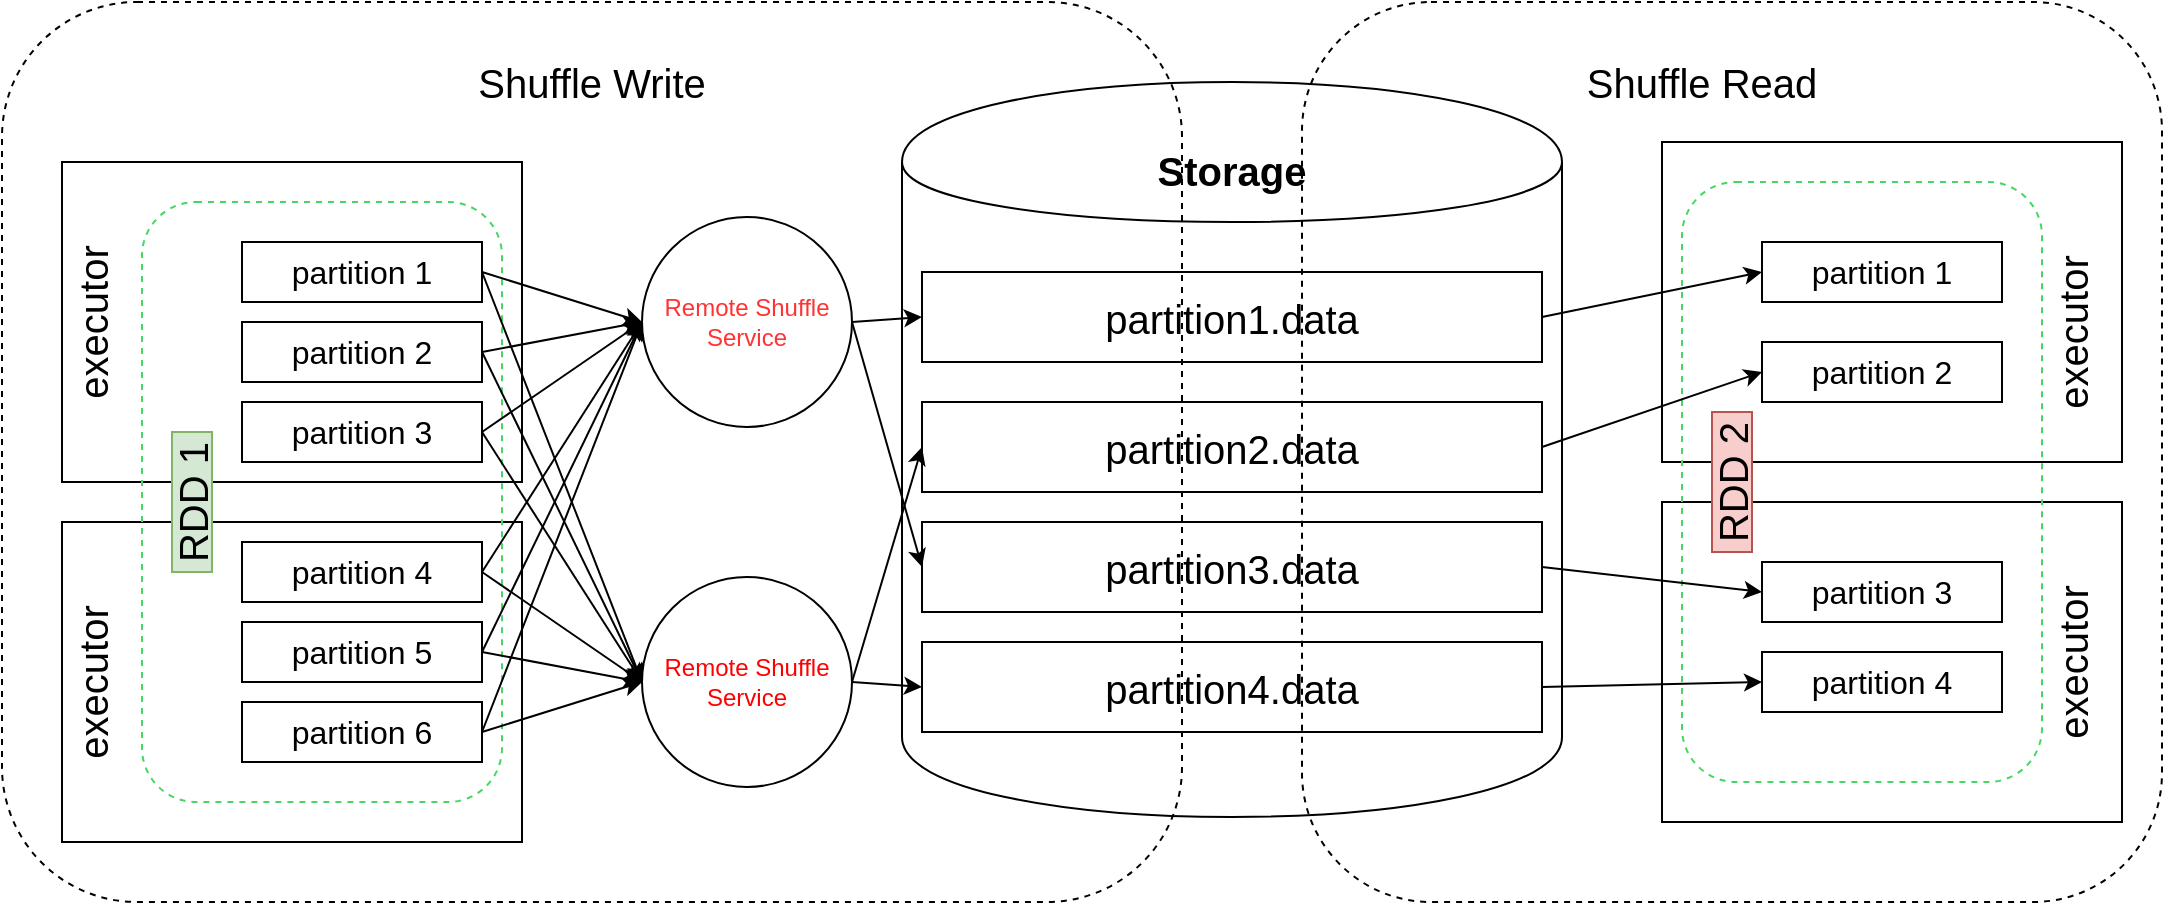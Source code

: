<mxfile version="12.5.3" type="device"><diagram id="jxdqSaFoj3y1IEimPkyS" name="Page-1"><mxGraphModel dx="1422" dy="822" grid="1" gridSize="10" guides="1" tooltips="1" connect="1" arrows="1" fold="1" page="1" pageScale="1" pageWidth="1169" pageHeight="827" math="0" shadow="0"><root><mxCell id="0"/><mxCell id="1" parent="0"/><mxCell id="ATUlv6onyDDDV6DeTBuR-1" value="" style="rounded=1;whiteSpace=wrap;html=1;dashed=1;fillColor=none;" vertex="1" parent="1"><mxGeometry x="30" y="210" width="590" height="450" as="geometry"/></mxCell><mxCell id="ATUlv6onyDDDV6DeTBuR-2" value="&lt;font style=&quot;font-size: 20px&quot;&gt;Shuffle Write&lt;/font&gt;" style="text;html=1;strokeColor=none;fillColor=none;align=center;verticalAlign=middle;whiteSpace=wrap;rounded=0;dashed=1;" vertex="1" parent="1"><mxGeometry x="240" y="220" width="170" height="60" as="geometry"/></mxCell><mxCell id="ATUlv6onyDDDV6DeTBuR-3" value="" style="rounded=0;whiteSpace=wrap;html=1;fillColor=#ffffff;gradientColor=none;" vertex="1" parent="1"><mxGeometry x="60" y="290" width="230" height="160" as="geometry"/></mxCell><mxCell id="ATUlv6onyDDDV6DeTBuR-5" value="" style="rounded=0;whiteSpace=wrap;html=1;fillColor=#ffffff;" vertex="1" parent="1"><mxGeometry x="60" y="470" width="230" height="160" as="geometry"/></mxCell><mxCell id="ATUlv6onyDDDV6DeTBuR-7" value="&lt;font style=&quot;font-size: 20px&quot;&gt;executor&lt;/font&gt;" style="text;html=1;strokeColor=none;fillColor=none;align=center;verticalAlign=middle;whiteSpace=wrap;rounded=0;portConstraintRotation=0;writing-mode:tb-rl;flipV=1;rotation=270;" vertex="1" parent="1"><mxGeometry x="30" y="360" width="90" height="20" as="geometry"/></mxCell><mxCell id="ATUlv6onyDDDV6DeTBuR-8" value="&lt;font style=&quot;font-size: 20px&quot;&gt;executor&lt;/font&gt;" style="text;html=1;strokeColor=none;fillColor=none;align=center;verticalAlign=middle;whiteSpace=wrap;rounded=0;portConstraintRotation=0;writing-mode:tb-rl;flipV=1;rotation=270;" vertex="1" parent="1"><mxGeometry x="30" y="540" width="90" height="20" as="geometry"/></mxCell><mxCell id="ATUlv6onyDDDV6DeTBuR-10" value="" style="rounded=1;whiteSpace=wrap;html=1;fillColor=none;dashed=1;strokeColor=#45D762;align=center;rotation=0;direction=east;labelPosition=center;verticalLabelPosition=middle;verticalAlign=middle;" vertex="1" parent="1"><mxGeometry x="100" y="310" width="180" height="300" as="geometry"/></mxCell><mxCell id="ATUlv6onyDDDV6DeTBuR-11" value="&lt;font style=&quot;font-size: 16px&quot;&gt;partition 1&lt;/font&gt;" style="rounded=0;whiteSpace=wrap;html=1;fillColor=#ffffff;gradientColor=none;" vertex="1" parent="1"><mxGeometry x="150" y="330" width="120" height="30" as="geometry"/></mxCell><mxCell id="ATUlv6onyDDDV6DeTBuR-13" value="&lt;font style=&quot;font-size: 16px&quot;&gt;partition 2&lt;/font&gt;" style="rounded=0;whiteSpace=wrap;html=1;fillColor=#ffffff;gradientColor=none;" vertex="1" parent="1"><mxGeometry x="150" y="370" width="120" height="30" as="geometry"/></mxCell><mxCell id="ATUlv6onyDDDV6DeTBuR-14" value="&lt;font style=&quot;font-size: 16px&quot;&gt;partition 3&lt;/font&gt;" style="rounded=0;whiteSpace=wrap;html=1;fillColor=#ffffff;gradientColor=none;" vertex="1" parent="1"><mxGeometry x="150" y="410" width="120" height="30" as="geometry"/></mxCell><mxCell id="ATUlv6onyDDDV6DeTBuR-15" value="&lt;font style=&quot;font-size: 16px&quot;&gt;partition 4&lt;/font&gt;" style="rounded=0;whiteSpace=wrap;html=1;fillColor=#ffffff;gradientColor=none;" vertex="1" parent="1"><mxGeometry x="150" y="480" width="120" height="30" as="geometry"/></mxCell><mxCell id="ATUlv6onyDDDV6DeTBuR-16" value="&lt;font style=&quot;font-size: 16px&quot;&gt;partition 5&lt;/font&gt;" style="rounded=0;whiteSpace=wrap;html=1;fillColor=#ffffff;gradientColor=none;" vertex="1" parent="1"><mxGeometry x="150" y="520" width="120" height="30" as="geometry"/></mxCell><mxCell id="ATUlv6onyDDDV6DeTBuR-17" value="&lt;font style=&quot;font-size: 16px&quot;&gt;partition 6&lt;/font&gt;" style="rounded=0;whiteSpace=wrap;html=1;fillColor=#ffffff;gradientColor=none;" vertex="1" parent="1"><mxGeometry x="150" y="560" width="120" height="30" as="geometry"/></mxCell><mxCell id="ATUlv6onyDDDV6DeTBuR-18" value="&lt;font style=&quot;font-size: 20px&quot;&gt;RDD 1&lt;/font&gt;" style="text;html=1;strokeColor=#82b366;fillColor=#d5e8d4;align=center;verticalAlign=middle;whiteSpace=wrap;rounded=0;rotation=270;" vertex="1" parent="1"><mxGeometry x="90" y="450" width="70" height="20" as="geometry"/></mxCell><mxCell id="ATUlv6onyDDDV6DeTBuR-19" value="&lt;font color=&quot;#ff3333&quot;&gt;Remote Shuffle Service&lt;/font&gt;" style="ellipse;whiteSpace=wrap;html=1;aspect=fixed;strokeColor=#000000;fillColor=none;gradientColor=none;fontColor=#45D762;" vertex="1" parent="1"><mxGeometry x="350" y="317.5" width="105" height="105" as="geometry"/></mxCell><mxCell id="ATUlv6onyDDDV6DeTBuR-20" value="&lt;font color=&quot;#ff0000&quot;&gt;Remote Shuffle Service&lt;/font&gt;" style="ellipse;whiteSpace=wrap;html=1;aspect=fixed;strokeColor=#000000;fillColor=none;gradientColor=none;fontColor=#45D762;" vertex="1" parent="1"><mxGeometry x="350" y="497.5" width="105" height="105" as="geometry"/></mxCell><mxCell id="ATUlv6onyDDDV6DeTBuR-27" value="" style="rounded=1;whiteSpace=wrap;html=1;strokeColor=#000000;fillColor=none;gradientColor=none;fontColor=#45D762;dashed=1;" vertex="1" parent="1"><mxGeometry x="680" y="210" width="430" height="450" as="geometry"/></mxCell><mxCell id="ATUlv6onyDDDV6DeTBuR-21" value="" style="shape=cylinder;whiteSpace=wrap;html=1;boundedLbl=1;backgroundOutline=1;strokeColor=#000000;fillColor=none;gradientColor=none;fontColor=#45D762;" vertex="1" parent="1"><mxGeometry x="480" y="250" width="330" height="367.5" as="geometry"/></mxCell><mxCell id="ATUlv6onyDDDV6DeTBuR-28" value="&lt;font style=&quot;font-size: 20px&quot;&gt;Shuffle Read&lt;/font&gt;" style="text;html=1;strokeColor=none;fillColor=none;align=center;verticalAlign=middle;whiteSpace=wrap;rounded=0;dashed=1;" vertex="1" parent="1"><mxGeometry x="795" y="220" width="170" height="60" as="geometry"/></mxCell><mxCell id="ATUlv6onyDDDV6DeTBuR-29" value="" style="rounded=0;whiteSpace=wrap;html=1;fillColor=#ffffff;gradientColor=none;" vertex="1" parent="1"><mxGeometry x="860" y="280" width="230" height="160" as="geometry"/></mxCell><mxCell id="ATUlv6onyDDDV6DeTBuR-30" value="" style="rounded=0;whiteSpace=wrap;html=1;fillColor=#ffffff;" vertex="1" parent="1"><mxGeometry x="860" y="460" width="230" height="160" as="geometry"/></mxCell><mxCell id="ATUlv6onyDDDV6DeTBuR-31" value="" style="rounded=1;whiteSpace=wrap;html=1;fillColor=none;dashed=1;strokeColor=#45D762;align=center;rotation=0;direction=east;labelPosition=center;verticalLabelPosition=middle;verticalAlign=middle;" vertex="1" parent="1"><mxGeometry x="870" y="300" width="180" height="300" as="geometry"/></mxCell><mxCell id="ATUlv6onyDDDV6DeTBuR-32" value="&lt;font style=&quot;font-size: 20px&quot;&gt;RDD 2&lt;/font&gt;" style="text;html=1;strokeColor=#b85450;fillColor=#f8cecc;align=center;verticalAlign=middle;whiteSpace=wrap;rounded=0;rotation=270;" vertex="1" parent="1"><mxGeometry x="860" y="440" width="70" height="20" as="geometry"/></mxCell><mxCell id="ATUlv6onyDDDV6DeTBuR-34" value="&lt;font style=&quot;font-size: 16px&quot;&gt;partition 1&lt;/font&gt;" style="rounded=0;whiteSpace=wrap;html=1;fillColor=#ffffff;gradientColor=none;" vertex="1" parent="1"><mxGeometry x="910" y="330" width="120" height="30" as="geometry"/></mxCell><mxCell id="ATUlv6onyDDDV6DeTBuR-35" value="&lt;font style=&quot;font-size: 16px&quot;&gt;partition 2&lt;/font&gt;" style="rounded=0;whiteSpace=wrap;html=1;fillColor=#ffffff;gradientColor=none;" vertex="1" parent="1"><mxGeometry x="910" y="380" width="120" height="30" as="geometry"/></mxCell><mxCell id="ATUlv6onyDDDV6DeTBuR-36" value="&lt;font style=&quot;font-size: 16px&quot;&gt;partition 3&lt;/font&gt;" style="rounded=0;whiteSpace=wrap;html=1;fillColor=#ffffff;gradientColor=none;" vertex="1" parent="1"><mxGeometry x="910" y="490" width="120" height="30" as="geometry"/></mxCell><mxCell id="ATUlv6onyDDDV6DeTBuR-37" value="&lt;font style=&quot;font-size: 16px&quot;&gt;partition 4&lt;/font&gt;" style="rounded=0;whiteSpace=wrap;html=1;fillColor=#ffffff;gradientColor=none;" vertex="1" parent="1"><mxGeometry x="910" y="535" width="120" height="30" as="geometry"/></mxCell><mxCell id="ATUlv6onyDDDV6DeTBuR-38" value="&lt;font style=&quot;font-size: 20px&quot;&gt;executor&lt;/font&gt;" style="text;html=1;strokeColor=none;fillColor=none;align=center;verticalAlign=middle;whiteSpace=wrap;rounded=0;portConstraintRotation=0;writing-mode:tb-rl;flipV=1;rotation=270;" vertex="1" parent="1"><mxGeometry x="1020" y="365" width="90" height="20" as="geometry"/></mxCell><mxCell id="ATUlv6onyDDDV6DeTBuR-39" value="&lt;font style=&quot;font-size: 20px&quot;&gt;executor&lt;/font&gt;" style="text;html=1;strokeColor=none;fillColor=none;align=center;verticalAlign=middle;whiteSpace=wrap;rounded=0;portConstraintRotation=0;writing-mode:tb-rl;flipV=1;rotation=270;" vertex="1" parent="1"><mxGeometry x="1020" y="530" width="90" height="20" as="geometry"/></mxCell><mxCell id="ATUlv6onyDDDV6DeTBuR-40" value="&lt;font color=&quot;#000000&quot; style=&quot;font-size: 20px&quot;&gt;partition1.data&lt;/font&gt;" style="rounded=0;whiteSpace=wrap;html=1;strokeColor=#000000;fillColor=none;gradientColor=none;fontColor=#45D762;" vertex="1" parent="1"><mxGeometry x="490" y="345" width="310" height="45" as="geometry"/></mxCell><mxCell id="ATUlv6onyDDDV6DeTBuR-45" value="&lt;font color=&quot;#000000&quot; style=&quot;font-size: 20px&quot;&gt;partition2.data&lt;/font&gt;" style="rounded=0;whiteSpace=wrap;html=1;strokeColor=#000000;fillColor=none;gradientColor=none;fontColor=#45D762;" vertex="1" parent="1"><mxGeometry x="490" y="410" width="310" height="45" as="geometry"/></mxCell><mxCell id="ATUlv6onyDDDV6DeTBuR-46" value="&lt;font color=&quot;#000000&quot; style=&quot;font-size: 20px&quot;&gt;partition3.data&lt;/font&gt;" style="rounded=0;whiteSpace=wrap;html=1;strokeColor=#000000;fillColor=none;gradientColor=none;fontColor=#45D762;" vertex="1" parent="1"><mxGeometry x="490" y="470" width="310" height="45" as="geometry"/></mxCell><mxCell id="ATUlv6onyDDDV6DeTBuR-47" value="&lt;font color=&quot;#000000&quot; style=&quot;font-size: 20px&quot;&gt;partition4.data&lt;/font&gt;" style="rounded=0;whiteSpace=wrap;html=1;strokeColor=#000000;fillColor=none;gradientColor=none;fontColor=#45D762;" vertex="1" parent="1"><mxGeometry x="490" y="530" width="310" height="45" as="geometry"/></mxCell><mxCell id="ATUlv6onyDDDV6DeTBuR-48" value="&lt;font color=&quot;#000000&quot; style=&quot;font-size: 20px&quot;&gt;&lt;b&gt;Storage&lt;/b&gt;&lt;/font&gt;" style="text;html=1;strokeColor=none;fillColor=none;align=center;verticalAlign=middle;whiteSpace=wrap;rounded=0;fontColor=#45D762;" vertex="1" parent="1"><mxGeometry x="570" y="270" width="150" height="47.5" as="geometry"/></mxCell><mxCell id="ATUlv6onyDDDV6DeTBuR-49" value="" style="endArrow=classic;html=1;fontColor=#45D762;exitX=1;exitY=0.5;exitDx=0;exitDy=0;entryX=0;entryY=0.5;entryDx=0;entryDy=0;" edge="1" parent="1" source="ATUlv6onyDDDV6DeTBuR-11" target="ATUlv6onyDDDV6DeTBuR-19"><mxGeometry width="50" height="50" relative="1" as="geometry"><mxPoint x="300" y="350" as="sourcePoint"/><mxPoint x="350" y="300" as="targetPoint"/></mxGeometry></mxCell><mxCell id="ATUlv6onyDDDV6DeTBuR-51" value="" style="endArrow=classic;html=1;fontColor=#45D762;exitX=1;exitY=0.5;exitDx=0;exitDy=0;" edge="1" parent="1" source="ATUlv6onyDDDV6DeTBuR-13"><mxGeometry width="50" height="50" relative="1" as="geometry"><mxPoint x="30" y="730" as="sourcePoint"/><mxPoint x="350" y="370" as="targetPoint"/></mxGeometry></mxCell><mxCell id="ATUlv6onyDDDV6DeTBuR-52" value="" style="endArrow=classic;html=1;fontColor=#45D762;exitX=1;exitY=0.5;exitDx=0;exitDy=0;" edge="1" parent="1" source="ATUlv6onyDDDV6DeTBuR-14"><mxGeometry width="50" height="50" relative="1" as="geometry"><mxPoint x="300" y="455" as="sourcePoint"/><mxPoint x="350" y="370" as="targetPoint"/></mxGeometry></mxCell><mxCell id="ATUlv6onyDDDV6DeTBuR-55" value="" style="endArrow=classic;html=1;fontColor=#45D762;exitX=1;exitY=0.5;exitDx=0;exitDy=0;" edge="1" parent="1" source="ATUlv6onyDDDV6DeTBuR-15"><mxGeometry width="50" height="50" relative="1" as="geometry"><mxPoint x="30" y="730" as="sourcePoint"/><mxPoint x="350" y="370" as="targetPoint"/></mxGeometry></mxCell><mxCell id="ATUlv6onyDDDV6DeTBuR-56" value="" style="endArrow=classic;html=1;fontColor=#45D762;exitX=1;exitY=0.5;exitDx=0;exitDy=0;entryX=0;entryY=0.5;entryDx=0;entryDy=0;" edge="1" parent="1" source="ATUlv6onyDDDV6DeTBuR-16" target="ATUlv6onyDDDV6DeTBuR-19"><mxGeometry width="50" height="50" relative="1" as="geometry"><mxPoint x="280" y="505" as="sourcePoint"/><mxPoint x="360" y="380" as="targetPoint"/></mxGeometry></mxCell><mxCell id="ATUlv6onyDDDV6DeTBuR-57" value="" style="endArrow=classic;html=1;fontColor=#45D762;exitX=1;exitY=0.5;exitDx=0;exitDy=0;" edge="1" parent="1" source="ATUlv6onyDDDV6DeTBuR-17"><mxGeometry width="50" height="50" relative="1" as="geometry"><mxPoint x="290" y="515" as="sourcePoint"/><mxPoint x="350" y="370" as="targetPoint"/></mxGeometry></mxCell><mxCell id="ATUlv6onyDDDV6DeTBuR-58" value="" style="endArrow=classic;html=1;fontColor=#45D762;entryX=0;entryY=0.5;entryDx=0;entryDy=0;exitX=1;exitY=0.5;exitDx=0;exitDy=0;" edge="1" parent="1" source="ATUlv6onyDDDV6DeTBuR-11" target="ATUlv6onyDDDV6DeTBuR-20"><mxGeometry width="50" height="50" relative="1" as="geometry"><mxPoint x="270" y="350" as="sourcePoint"/><mxPoint x="80" y="680" as="targetPoint"/></mxGeometry></mxCell><mxCell id="ATUlv6onyDDDV6DeTBuR-59" value="" style="endArrow=classic;html=1;fontColor=#45D762;exitX=1;exitY=0.5;exitDx=0;exitDy=0;" edge="1" parent="1" source="ATUlv6onyDDDV6DeTBuR-13"><mxGeometry width="50" height="50" relative="1" as="geometry"><mxPoint x="280" y="355" as="sourcePoint"/><mxPoint x="350" y="550" as="targetPoint"/></mxGeometry></mxCell><mxCell id="ATUlv6onyDDDV6DeTBuR-60" value="" style="endArrow=classic;html=1;fontColor=#45D762;exitX=1;exitY=0.5;exitDx=0;exitDy=0;" edge="1" parent="1" source="ATUlv6onyDDDV6DeTBuR-14"><mxGeometry width="50" height="50" relative="1" as="geometry"><mxPoint x="270" y="430" as="sourcePoint"/><mxPoint x="350" y="550" as="targetPoint"/></mxGeometry></mxCell><mxCell id="ATUlv6onyDDDV6DeTBuR-61" value="" style="endArrow=classic;html=1;fontColor=#45D762;exitX=1;exitY=0.5;exitDx=0;exitDy=0;" edge="1" parent="1" source="ATUlv6onyDDDV6DeTBuR-15"><mxGeometry width="50" height="50" relative="1" as="geometry"><mxPoint x="30" y="730" as="sourcePoint"/><mxPoint x="350" y="550" as="targetPoint"/></mxGeometry></mxCell><mxCell id="ATUlv6onyDDDV6DeTBuR-62" value="" style="endArrow=classic;html=1;fontColor=#45D762;entryX=0;entryY=0.5;entryDx=0;entryDy=0;exitX=1;exitY=0.5;exitDx=0;exitDy=0;" edge="1" parent="1" source="ATUlv6onyDDDV6DeTBuR-16" target="ATUlv6onyDDDV6DeTBuR-20"><mxGeometry width="50" height="50" relative="1" as="geometry"><mxPoint x="30" y="730" as="sourcePoint"/><mxPoint x="80" y="680" as="targetPoint"/></mxGeometry></mxCell><mxCell id="ATUlv6onyDDDV6DeTBuR-63" value="" style="endArrow=classic;html=1;fontColor=#45D762;exitX=1;exitY=0.5;exitDx=0;exitDy=0;" edge="1" parent="1" source="ATUlv6onyDDDV6DeTBuR-17"><mxGeometry width="50" height="50" relative="1" as="geometry"><mxPoint x="30" y="730" as="sourcePoint"/><mxPoint x="350" y="550" as="targetPoint"/></mxGeometry></mxCell><mxCell id="ATUlv6onyDDDV6DeTBuR-64" value="" style="endArrow=classic;html=1;fontColor=#45D762;entryX=0;entryY=0.5;entryDx=0;entryDy=0;exitX=1;exitY=0.5;exitDx=0;exitDy=0;" edge="1" parent="1" source="ATUlv6onyDDDV6DeTBuR-19" target="ATUlv6onyDDDV6DeTBuR-40"><mxGeometry width="50" height="50" relative="1" as="geometry"><mxPoint x="30" y="730" as="sourcePoint"/><mxPoint x="80" y="680" as="targetPoint"/></mxGeometry></mxCell><mxCell id="ATUlv6onyDDDV6DeTBuR-65" value="" style="endArrow=classic;html=1;fontColor=#45D762;entryX=0;entryY=0.5;entryDx=0;entryDy=0;exitX=1;exitY=0.5;exitDx=0;exitDy=0;" edge="1" parent="1" source="ATUlv6onyDDDV6DeTBuR-20" target="ATUlv6onyDDDV6DeTBuR-45"><mxGeometry width="50" height="50" relative="1" as="geometry"><mxPoint x="30" y="730" as="sourcePoint"/><mxPoint x="80" y="680" as="targetPoint"/></mxGeometry></mxCell><mxCell id="ATUlv6onyDDDV6DeTBuR-66" value="" style="endArrow=classic;html=1;fontColor=#45D762;entryX=0;entryY=0.5;entryDx=0;entryDy=0;exitX=1;exitY=0.5;exitDx=0;exitDy=0;" edge="1" parent="1" source="ATUlv6onyDDDV6DeTBuR-19" target="ATUlv6onyDDDV6DeTBuR-46"><mxGeometry width="50" height="50" relative="1" as="geometry"><mxPoint x="30" y="730" as="sourcePoint"/><mxPoint x="80" y="680" as="targetPoint"/></mxGeometry></mxCell><mxCell id="ATUlv6onyDDDV6DeTBuR-67" value="" style="endArrow=classic;html=1;fontColor=#45D762;entryX=0;entryY=0.5;entryDx=0;entryDy=0;exitX=1;exitY=0.5;exitDx=0;exitDy=0;" edge="1" parent="1" source="ATUlv6onyDDDV6DeTBuR-20" target="ATUlv6onyDDDV6DeTBuR-47"><mxGeometry width="50" height="50" relative="1" as="geometry"><mxPoint x="30" y="730" as="sourcePoint"/><mxPoint x="80" y="680" as="targetPoint"/></mxGeometry></mxCell><mxCell id="ATUlv6onyDDDV6DeTBuR-68" value="" style="endArrow=classic;html=1;fontColor=#45D762;entryX=0;entryY=0.5;entryDx=0;entryDy=0;exitX=1;exitY=0.5;exitDx=0;exitDy=0;" edge="1" parent="1" source="ATUlv6onyDDDV6DeTBuR-47" target="ATUlv6onyDDDV6DeTBuR-37"><mxGeometry width="50" height="50" relative="1" as="geometry"><mxPoint x="30" y="730" as="sourcePoint"/><mxPoint x="80" y="680" as="targetPoint"/></mxGeometry></mxCell><mxCell id="ATUlv6onyDDDV6DeTBuR-69" value="" style="endArrow=classic;html=1;fontColor=#45D762;entryX=0;entryY=0.5;entryDx=0;entryDy=0;exitX=1;exitY=0.5;exitDx=0;exitDy=0;" edge="1" parent="1" source="ATUlv6onyDDDV6DeTBuR-46" target="ATUlv6onyDDDV6DeTBuR-36"><mxGeometry width="50" height="50" relative="1" as="geometry"><mxPoint x="30" y="730" as="sourcePoint"/><mxPoint x="80" y="680" as="targetPoint"/></mxGeometry></mxCell><mxCell id="ATUlv6onyDDDV6DeTBuR-70" value="" style="endArrow=classic;html=1;fontColor=#45D762;entryX=0;entryY=0.5;entryDx=0;entryDy=0;exitX=1;exitY=0.5;exitDx=0;exitDy=0;" edge="1" parent="1" source="ATUlv6onyDDDV6DeTBuR-45" target="ATUlv6onyDDDV6DeTBuR-35"><mxGeometry width="50" height="50" relative="1" as="geometry"><mxPoint x="30" y="730" as="sourcePoint"/><mxPoint x="80" y="680" as="targetPoint"/></mxGeometry></mxCell><mxCell id="ATUlv6onyDDDV6DeTBuR-71" value="" style="endArrow=classic;html=1;fontColor=#45D762;entryX=0;entryY=0.5;entryDx=0;entryDy=0;exitX=1;exitY=0.5;exitDx=0;exitDy=0;" edge="1" parent="1" source="ATUlv6onyDDDV6DeTBuR-40" target="ATUlv6onyDDDV6DeTBuR-34"><mxGeometry width="50" height="50" relative="1" as="geometry"><mxPoint x="30" y="730" as="sourcePoint"/><mxPoint x="80" y="680" as="targetPoint"/></mxGeometry></mxCell></root></mxGraphModel></diagram></mxfile>